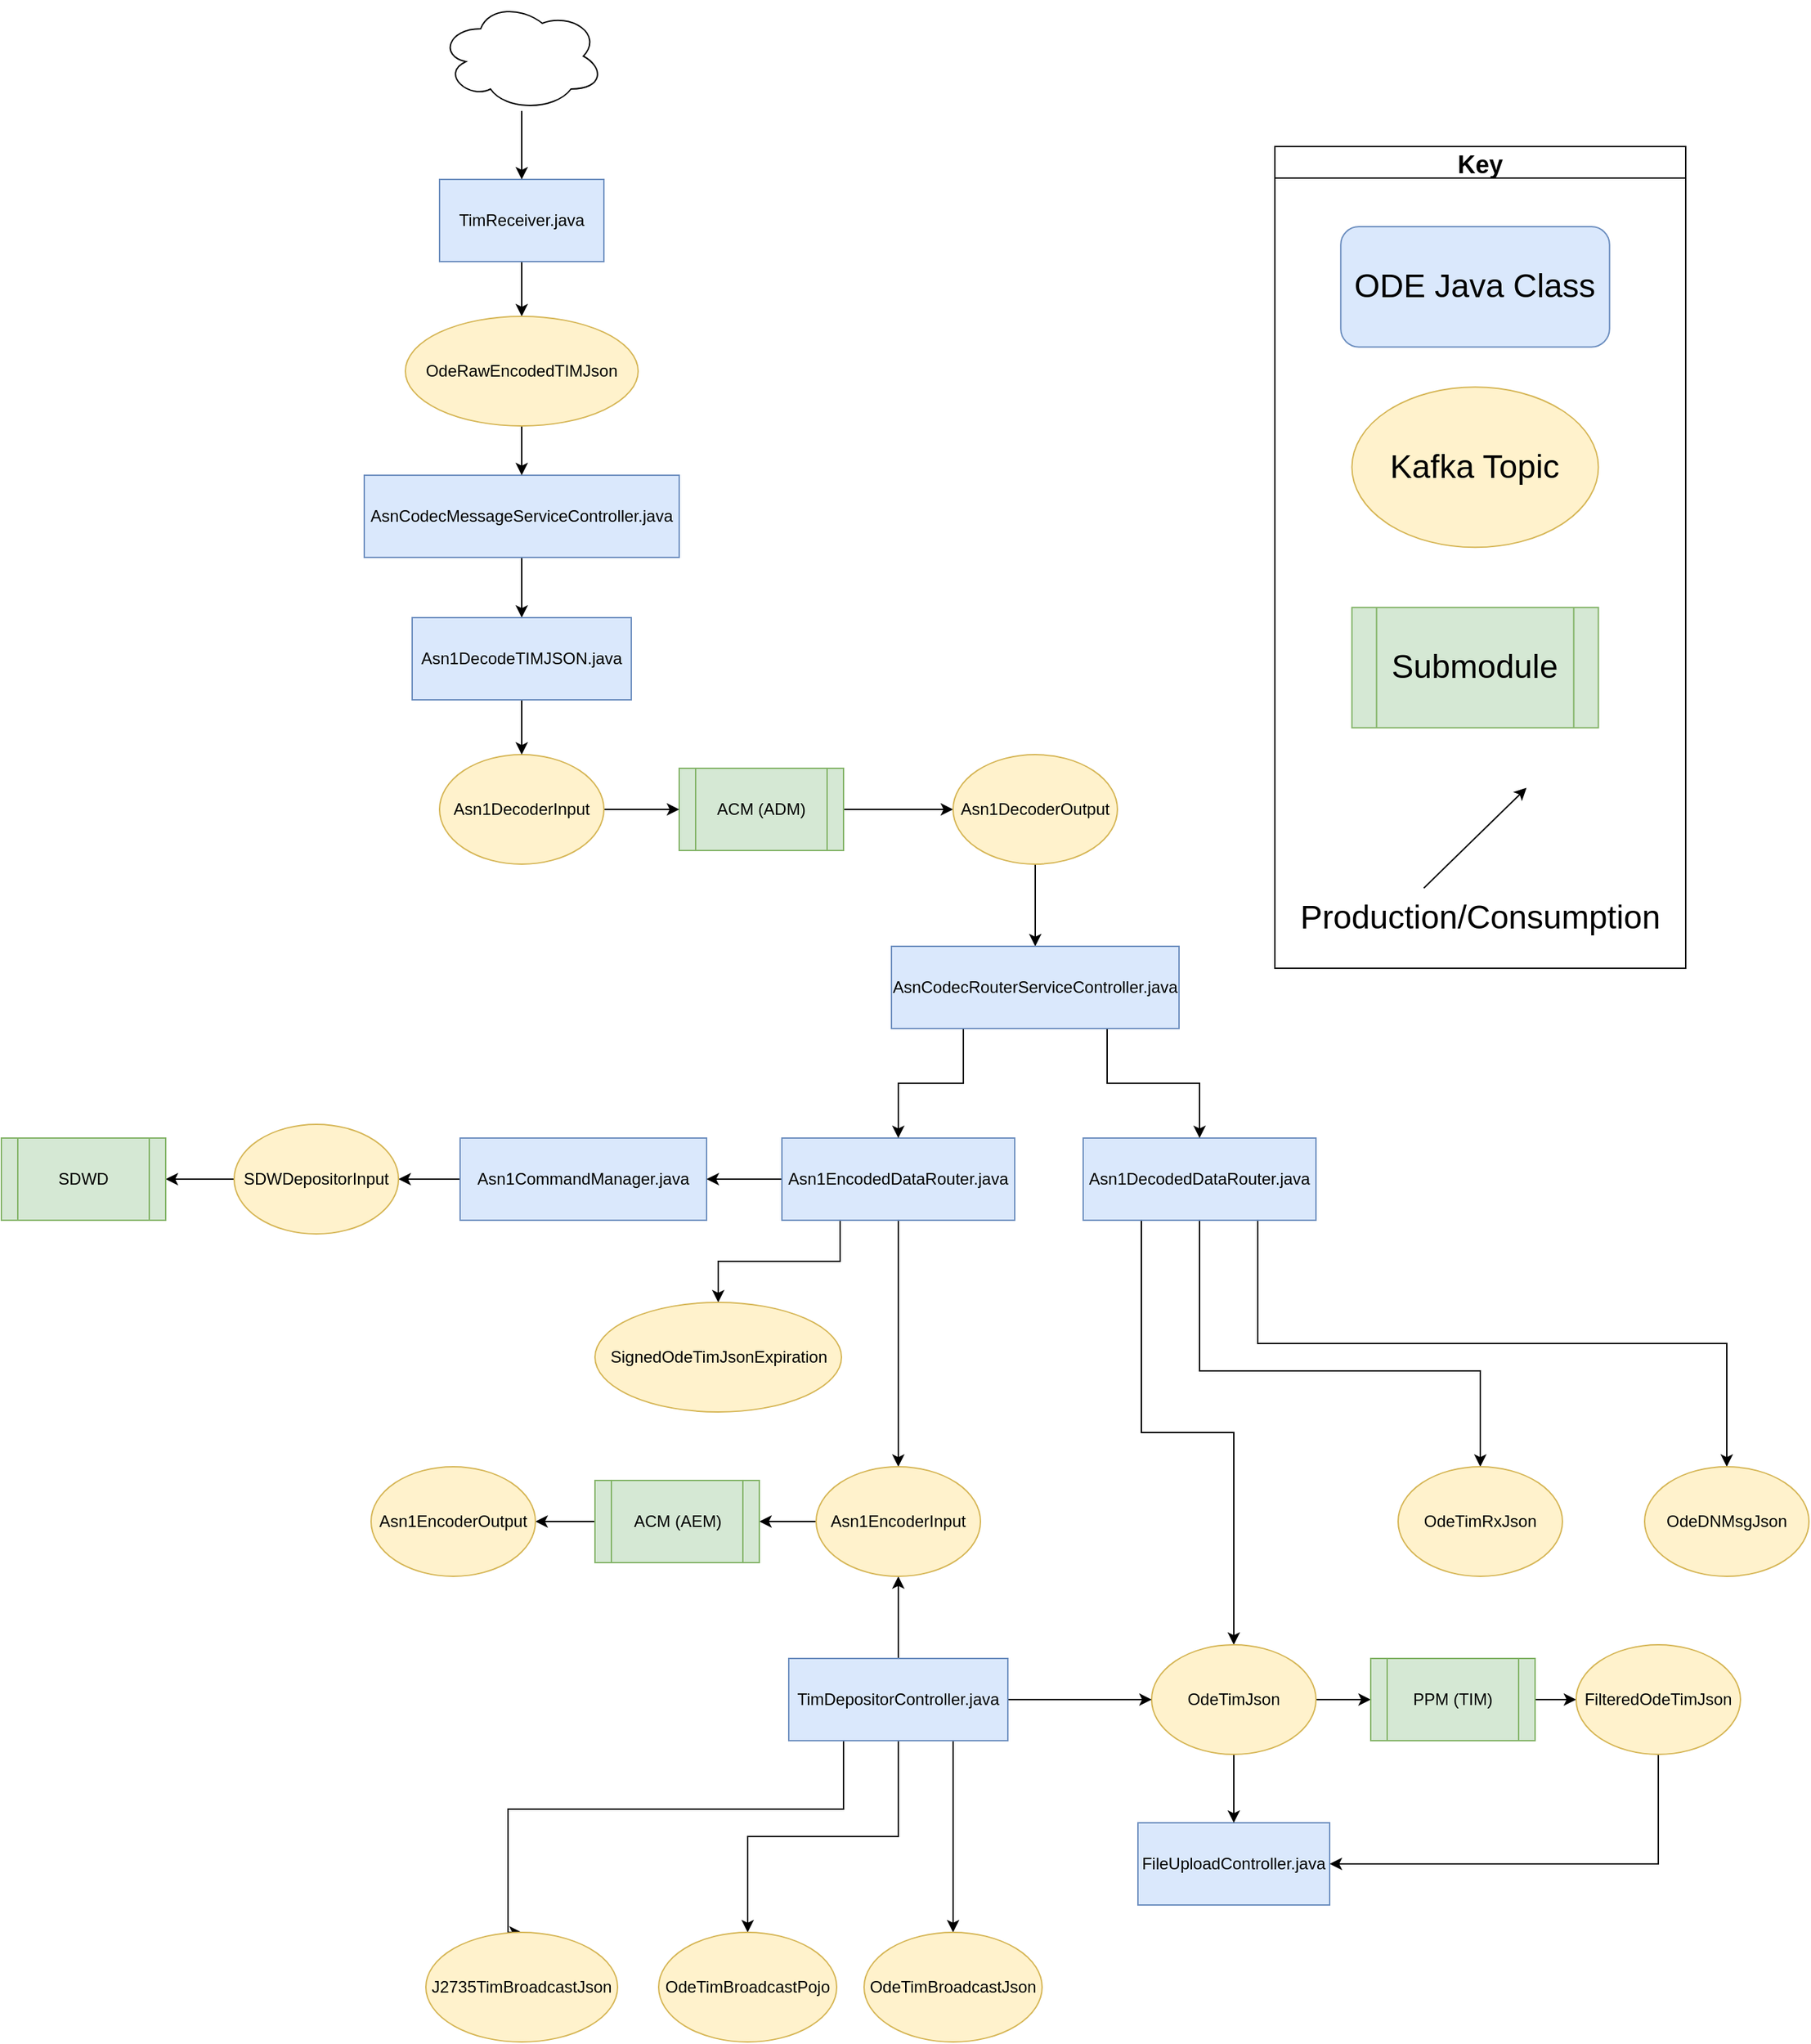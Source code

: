 <mxfile version="17.2.4" type="device"><diagram id="C5RBs43oDa-KdzZeNtuy" name="Page-1"><mxGraphModel dx="2048" dy="1933" grid="1" gridSize="10" guides="1" tooltips="1" connect="1" arrows="1" fold="1" page="1" pageScale="1" pageWidth="827" pageHeight="1169" math="0" shadow="0"><root><mxCell id="WIyWlLk6GJQsqaUBKTNV-0"/><mxCell id="WIyWlLk6GJQsqaUBKTNV-1" parent="WIyWlLk6GJQsqaUBKTNV-0"/><mxCell id="gxxZRGfVhdAJ79STQYsQ-71" style="edgeStyle=orthogonalEdgeStyle;rounded=0;orthogonalLoop=1;jettySize=auto;html=1;entryX=0.5;entryY=0;entryDx=0;entryDy=0;exitX=0.25;exitY=1;exitDx=0;exitDy=0;" parent="WIyWlLk6GJQsqaUBKTNV-1" source="8ujiRsxlkH-QBAE6qNTh-2" target="gxxZRGfVhdAJ79STQYsQ-70" edge="1"><mxGeometry relative="1" as="geometry"/></mxCell><mxCell id="jXXAGItoZEFWX7bIlFFn-27" style="edgeStyle=orthogonalEdgeStyle;rounded=0;orthogonalLoop=1;jettySize=auto;html=1;exitX=0.75;exitY=1;exitDx=0;exitDy=0;entryX=0.5;entryY=0;entryDx=0;entryDy=0;" parent="WIyWlLk6GJQsqaUBKTNV-1" source="8ujiRsxlkH-QBAE6qNTh-2" target="gxxZRGfVhdAJ79STQYsQ-66" edge="1"><mxGeometry relative="1" as="geometry"/></mxCell><mxCell id="jXXAGItoZEFWX7bIlFFn-34" style="edgeStyle=orthogonalEdgeStyle;rounded=0;orthogonalLoop=1;jettySize=auto;html=1;exitX=0.5;exitY=1;exitDx=0;exitDy=0;entryX=0.5;entryY=0;entryDx=0;entryDy=0;" parent="WIyWlLk6GJQsqaUBKTNV-1" source="8ujiRsxlkH-QBAE6qNTh-2" target="gxxZRGfVhdAJ79STQYsQ-67" edge="1"><mxGeometry relative="1" as="geometry"><Array as="points"><mxPoint x="125" y="10"/><mxPoint x="330" y="10"/></Array></mxGeometry></mxCell><mxCell id="8ujiRsxlkH-QBAE6qNTh-2" value="Asn1DecodedDataRouter.java" style="rounded=0;whiteSpace=wrap;html=1;fillColor=#dae8fc;strokeColor=#6c8ebf;" parent="WIyWlLk6GJQsqaUBKTNV-1" vertex="1"><mxGeometry x="40" y="-160" width="170" height="60" as="geometry"/></mxCell><mxCell id="gxxZRGfVhdAJ79STQYsQ-20" style="edgeStyle=orthogonalEdgeStyle;rounded=0;orthogonalLoop=1;jettySize=auto;html=1;entryX=0;entryY=0.5;entryDx=0;entryDy=0;" parent="WIyWlLk6GJQsqaUBKTNV-1" source="gxxZRGfVhdAJ79STQYsQ-5" target="gxxZRGfVhdAJ79STQYsQ-19" edge="1"><mxGeometry relative="1" as="geometry"/></mxCell><mxCell id="gxxZRGfVhdAJ79STQYsQ-5" value="ACM (ADM)" style="shape=process;whiteSpace=wrap;html=1;backgroundOutline=1;fillColor=#d5e8d4;strokeColor=#82b366;" parent="WIyWlLk6GJQsqaUBKTNV-1" vertex="1"><mxGeometry x="-255" y="-430" width="120" height="60" as="geometry"/></mxCell><mxCell id="_VHhroGQ1N4wH_tI7Nl9-2" style="edgeStyle=orthogonalEdgeStyle;rounded=0;orthogonalLoop=1;jettySize=auto;html=1;" parent="WIyWlLk6GJQsqaUBKTNV-1" source="gxxZRGfVhdAJ79STQYsQ-9" target="gxxZRGfVhdAJ79STQYsQ-62" edge="1"><mxGeometry relative="1" as="geometry"/></mxCell><mxCell id="gxxZRGfVhdAJ79STQYsQ-9" value="AsnCodecMessageServiceController.java" style="rounded=0;whiteSpace=wrap;html=1;fillColor=#dae8fc;strokeColor=#6c8ebf;" parent="WIyWlLk6GJQsqaUBKTNV-1" vertex="1"><mxGeometry x="-485" y="-644" width="230" height="60" as="geometry"/></mxCell><mxCell id="gxxZRGfVhdAJ79STQYsQ-18" style="edgeStyle=orthogonalEdgeStyle;rounded=0;orthogonalLoop=1;jettySize=auto;html=1;entryX=0;entryY=0.5;entryDx=0;entryDy=0;" parent="WIyWlLk6GJQsqaUBKTNV-1" source="gxxZRGfVhdAJ79STQYsQ-13" target="gxxZRGfVhdAJ79STQYsQ-5" edge="1"><mxGeometry relative="1" as="geometry"/></mxCell><mxCell id="gxxZRGfVhdAJ79STQYsQ-13" value="Asn1DecoderInput" style="ellipse;whiteSpace=wrap;html=1;fillColor=#fff2cc;strokeColor=#d6b656;" parent="WIyWlLk6GJQsqaUBKTNV-1" vertex="1"><mxGeometry x="-430" y="-440" width="120" height="80" as="geometry"/></mxCell><mxCell id="gxxZRGfVhdAJ79STQYsQ-116" style="edgeStyle=orthogonalEdgeStyle;rounded=0;orthogonalLoop=1;jettySize=auto;html=1;" parent="WIyWlLk6GJQsqaUBKTNV-1" source="gxxZRGfVhdAJ79STQYsQ-19" target="gxxZRGfVhdAJ79STQYsQ-105" edge="1"><mxGeometry relative="1" as="geometry"/></mxCell><mxCell id="gxxZRGfVhdAJ79STQYsQ-19" value="Asn1DecoderOutput" style="ellipse;whiteSpace=wrap;html=1;fillColor=#fff2cc;strokeColor=#d6b656;" parent="WIyWlLk6GJQsqaUBKTNV-1" vertex="1"><mxGeometry x="-55" y="-440" width="120" height="80" as="geometry"/></mxCell><mxCell id="gxxZRGfVhdAJ79STQYsQ-49" value="FileUploadController.java" style="rounded=0;whiteSpace=wrap;html=1;fillColor=#dae8fc;strokeColor=#6c8ebf;" parent="WIyWlLk6GJQsqaUBKTNV-1" vertex="1"><mxGeometry x="80" y="340" width="140" height="60" as="geometry"/></mxCell><mxCell id="gxxZRGfVhdAJ79STQYsQ-57" style="edgeStyle=orthogonalEdgeStyle;rounded=0;orthogonalLoop=1;jettySize=auto;html=1;entryX=0.5;entryY=0;entryDx=0;entryDy=0;" parent="WIyWlLk6GJQsqaUBKTNV-1" source="gxxZRGfVhdAJ79STQYsQ-58" target="gxxZRGfVhdAJ79STQYsQ-60" edge="1"><mxGeometry relative="1" as="geometry"/></mxCell><mxCell id="gxxZRGfVhdAJ79STQYsQ-58" value="TimReceiver.java" style="rounded=0;whiteSpace=wrap;html=1;fillColor=#dae8fc;strokeColor=#6c8ebf;" parent="WIyWlLk6GJQsqaUBKTNV-1" vertex="1"><mxGeometry x="-430" y="-860" width="120" height="60" as="geometry"/></mxCell><mxCell id="_VHhroGQ1N4wH_tI7Nl9-1" style="edgeStyle=orthogonalEdgeStyle;rounded=0;orthogonalLoop=1;jettySize=auto;html=1;" parent="WIyWlLk6GJQsqaUBKTNV-1" source="gxxZRGfVhdAJ79STQYsQ-60" target="gxxZRGfVhdAJ79STQYsQ-9" edge="1"><mxGeometry relative="1" as="geometry"/></mxCell><mxCell id="gxxZRGfVhdAJ79STQYsQ-60" value="OdeRawEncodedTIMJson" style="ellipse;whiteSpace=wrap;html=1;fillColor=#fff2cc;strokeColor=#d6b656;" parent="WIyWlLk6GJQsqaUBKTNV-1" vertex="1"><mxGeometry x="-455" y="-760" width="170" height="80" as="geometry"/></mxCell><mxCell id="gxxZRGfVhdAJ79STQYsQ-65" style="edgeStyle=orthogonalEdgeStyle;rounded=0;orthogonalLoop=1;jettySize=auto;html=1;entryX=0.5;entryY=0;entryDx=0;entryDy=0;" parent="WIyWlLk6GJQsqaUBKTNV-1" source="gxxZRGfVhdAJ79STQYsQ-62" target="gxxZRGfVhdAJ79STQYsQ-13" edge="1"><mxGeometry relative="1" as="geometry"/></mxCell><mxCell id="gxxZRGfVhdAJ79STQYsQ-62" value="Asn1DecodeTIMJSON.java" style="rounded=0;whiteSpace=wrap;html=1;fillColor=#dae8fc;strokeColor=#6c8ebf;" parent="WIyWlLk6GJQsqaUBKTNV-1" vertex="1"><mxGeometry x="-450" y="-540" width="160" height="60" as="geometry"/></mxCell><mxCell id="gxxZRGfVhdAJ79STQYsQ-66" value="OdeDNMsgJson" style="ellipse;whiteSpace=wrap;html=1;fillColor=#fff2cc;strokeColor=#d6b656;" parent="WIyWlLk6GJQsqaUBKTNV-1" vertex="1"><mxGeometry x="450" y="80" width="120" height="80" as="geometry"/></mxCell><mxCell id="gxxZRGfVhdAJ79STQYsQ-67" value="OdeTimRxJson" style="ellipse;whiteSpace=wrap;html=1;fillColor=#fff2cc;strokeColor=#d6b656;" parent="WIyWlLk6GJQsqaUBKTNV-1" vertex="1"><mxGeometry x="270" y="80" width="120" height="80" as="geometry"/></mxCell><mxCell id="jXXAGItoZEFWX7bIlFFn-13" style="edgeStyle=orthogonalEdgeStyle;rounded=0;orthogonalLoop=1;jettySize=auto;html=1;entryX=0;entryY=0.5;entryDx=0;entryDy=0;exitX=1;exitY=0.5;exitDx=0;exitDy=0;" parent="WIyWlLk6GJQsqaUBKTNV-1" source="gxxZRGfVhdAJ79STQYsQ-70" target="gxxZRGfVhdAJ79STQYsQ-85" edge="1"><mxGeometry relative="1" as="geometry"/></mxCell><mxCell id="jXXAGItoZEFWX7bIlFFn-14" style="edgeStyle=orthogonalEdgeStyle;rounded=0;orthogonalLoop=1;jettySize=auto;html=1;entryX=0.5;entryY=0;entryDx=0;entryDy=0;exitX=0.5;exitY=1;exitDx=0;exitDy=0;" parent="WIyWlLk6GJQsqaUBKTNV-1" source="gxxZRGfVhdAJ79STQYsQ-70" target="gxxZRGfVhdAJ79STQYsQ-49" edge="1"><mxGeometry relative="1" as="geometry"/></mxCell><mxCell id="gxxZRGfVhdAJ79STQYsQ-70" value="OdeTimJson" style="ellipse;whiteSpace=wrap;html=1;fillColor=#fff2cc;strokeColor=#d6b656;" parent="WIyWlLk6GJQsqaUBKTNV-1" vertex="1"><mxGeometry x="90" y="210" width="120" height="80" as="geometry"/></mxCell><mxCell id="gxxZRGfVhdAJ79STQYsQ-113" style="edgeStyle=orthogonalEdgeStyle;rounded=0;orthogonalLoop=1;jettySize=auto;html=1;entryX=0.5;entryY=1;entryDx=0;entryDy=0;" parent="WIyWlLk6GJQsqaUBKTNV-1" source="gxxZRGfVhdAJ79STQYsQ-74" target="gxxZRGfVhdAJ79STQYsQ-98" edge="1"><mxGeometry relative="1" as="geometry"/></mxCell><mxCell id="jXXAGItoZEFWX7bIlFFn-9" style="edgeStyle=orthogonalEdgeStyle;rounded=0;orthogonalLoop=1;jettySize=auto;html=1;entryX=0;entryY=0.5;entryDx=0;entryDy=0;" parent="WIyWlLk6GJQsqaUBKTNV-1" source="gxxZRGfVhdAJ79STQYsQ-74" target="gxxZRGfVhdAJ79STQYsQ-70" edge="1"><mxGeometry relative="1" as="geometry"/></mxCell><mxCell id="jXXAGItoZEFWX7bIlFFn-10" style="edgeStyle=orthogonalEdgeStyle;rounded=0;orthogonalLoop=1;jettySize=auto;html=1;entryX=0.5;entryY=0;entryDx=0;entryDy=0;exitX=0.25;exitY=1;exitDx=0;exitDy=0;" parent="WIyWlLk6GJQsqaUBKTNV-1" source="gxxZRGfVhdAJ79STQYsQ-74" target="gxxZRGfVhdAJ79STQYsQ-79" edge="1"><mxGeometry relative="1" as="geometry"><Array as="points"><mxPoint x="-135" y="330"/><mxPoint x="-380" y="330"/></Array></mxGeometry></mxCell><mxCell id="jXXAGItoZEFWX7bIlFFn-43" style="edgeStyle=orthogonalEdgeStyle;rounded=0;orthogonalLoop=1;jettySize=auto;html=1;entryX=0.5;entryY=0;entryDx=0;entryDy=0;exitX=0.5;exitY=1;exitDx=0;exitDy=0;" parent="WIyWlLk6GJQsqaUBKTNV-1" source="gxxZRGfVhdAJ79STQYsQ-74" target="jXXAGItoZEFWX7bIlFFn-42" edge="1"><mxGeometry relative="1" as="geometry"/></mxCell><mxCell id="jXXAGItoZEFWX7bIlFFn-45" style="edgeStyle=orthogonalEdgeStyle;rounded=0;orthogonalLoop=1;jettySize=auto;html=1;exitX=0.75;exitY=1;exitDx=0;exitDy=0;" parent="WIyWlLk6GJQsqaUBKTNV-1" source="gxxZRGfVhdAJ79STQYsQ-74" target="jXXAGItoZEFWX7bIlFFn-44" edge="1"><mxGeometry relative="1" as="geometry"/></mxCell><mxCell id="gxxZRGfVhdAJ79STQYsQ-74" value="TimDepositorController.java" style="rounded=0;whiteSpace=wrap;html=1;fillColor=#dae8fc;strokeColor=#6c8ebf;" parent="WIyWlLk6GJQsqaUBKTNV-1" vertex="1"><mxGeometry x="-175" y="220" width="160" height="60" as="geometry"/></mxCell><mxCell id="gxxZRGfVhdAJ79STQYsQ-79" value="J2735TimBroadcastJson" style="ellipse;whiteSpace=wrap;html=1;fillColor=#fff2cc;strokeColor=#d6b656;" parent="WIyWlLk6GJQsqaUBKTNV-1" vertex="1"><mxGeometry x="-440" y="420" width="140" height="80" as="geometry"/></mxCell><mxCell id="gxxZRGfVhdAJ79STQYsQ-88" style="edgeStyle=orthogonalEdgeStyle;rounded=0;orthogonalLoop=1;jettySize=auto;html=1;entryX=0;entryY=0.5;entryDx=0;entryDy=0;exitX=1;exitY=0.5;exitDx=0;exitDy=0;" parent="WIyWlLk6GJQsqaUBKTNV-1" source="gxxZRGfVhdAJ79STQYsQ-85" target="gxxZRGfVhdAJ79STQYsQ-86" edge="1"><mxGeometry relative="1" as="geometry"/></mxCell><mxCell id="gxxZRGfVhdAJ79STQYsQ-85" value="PPM (TIM)" style="shape=process;whiteSpace=wrap;html=1;backgroundOutline=1;fillColor=#d5e8d4;strokeColor=#82b366;" parent="WIyWlLk6GJQsqaUBKTNV-1" vertex="1"><mxGeometry x="250" y="220" width="120" height="60" as="geometry"/></mxCell><mxCell id="gxxZRGfVhdAJ79STQYsQ-87" style="edgeStyle=orthogonalEdgeStyle;rounded=0;orthogonalLoop=1;jettySize=auto;html=1;entryX=1;entryY=0.5;entryDx=0;entryDy=0;exitX=0.5;exitY=1;exitDx=0;exitDy=0;" parent="WIyWlLk6GJQsqaUBKTNV-1" source="gxxZRGfVhdAJ79STQYsQ-86" target="gxxZRGfVhdAJ79STQYsQ-49" edge="1"><mxGeometry relative="1" as="geometry"/></mxCell><mxCell id="gxxZRGfVhdAJ79STQYsQ-86" value="FilteredOdeTimJson" style="ellipse;whiteSpace=wrap;html=1;fillColor=#fff2cc;strokeColor=#d6b656;" parent="WIyWlLk6GJQsqaUBKTNV-1" vertex="1"><mxGeometry x="400" y="210" width="120" height="80" as="geometry"/></mxCell><mxCell id="gxxZRGfVhdAJ79STQYsQ-93" style="edgeStyle=orthogonalEdgeStyle;rounded=0;orthogonalLoop=1;jettySize=auto;html=1;entryX=1;entryY=0.5;entryDx=0;entryDy=0;" parent="WIyWlLk6GJQsqaUBKTNV-1" source="gxxZRGfVhdAJ79STQYsQ-91" target="gxxZRGfVhdAJ79STQYsQ-92" edge="1"><mxGeometry relative="1" as="geometry"/></mxCell><mxCell id="gxxZRGfVhdAJ79STQYsQ-91" value="Asn1CommandManager.java" style="rounded=0;whiteSpace=wrap;html=1;fillColor=#dae8fc;strokeColor=#6c8ebf;" parent="WIyWlLk6GJQsqaUBKTNV-1" vertex="1"><mxGeometry x="-415" y="-160" width="180" height="60" as="geometry"/></mxCell><mxCell id="gxxZRGfVhdAJ79STQYsQ-120" style="edgeStyle=orthogonalEdgeStyle;rounded=0;orthogonalLoop=1;jettySize=auto;html=1;entryX=1;entryY=0.5;entryDx=0;entryDy=0;" parent="WIyWlLk6GJQsqaUBKTNV-1" source="gxxZRGfVhdAJ79STQYsQ-92" target="gxxZRGfVhdAJ79STQYsQ-119" edge="1"><mxGeometry relative="1" as="geometry"/></mxCell><mxCell id="gxxZRGfVhdAJ79STQYsQ-92" value="SDWDepositorInput" style="ellipse;whiteSpace=wrap;html=1;fillColor=#fff2cc;strokeColor=#d6b656;" parent="WIyWlLk6GJQsqaUBKTNV-1" vertex="1"><mxGeometry x="-580" y="-170" width="120" height="80" as="geometry"/></mxCell><mxCell id="gxxZRGfVhdAJ79STQYsQ-95" style="edgeStyle=orthogonalEdgeStyle;rounded=0;orthogonalLoop=1;jettySize=auto;html=1;entryX=1;entryY=0.5;entryDx=0;entryDy=0;" parent="WIyWlLk6GJQsqaUBKTNV-1" source="gxxZRGfVhdAJ79STQYsQ-94" target="gxxZRGfVhdAJ79STQYsQ-91" edge="1"><mxGeometry relative="1" as="geometry"/></mxCell><mxCell id="gxxZRGfVhdAJ79STQYsQ-97" style="edgeStyle=orthogonalEdgeStyle;rounded=0;orthogonalLoop=1;jettySize=auto;html=1;exitX=0.25;exitY=1;exitDx=0;exitDy=0;" parent="WIyWlLk6GJQsqaUBKTNV-1" source="gxxZRGfVhdAJ79STQYsQ-94" target="gxxZRGfVhdAJ79STQYsQ-96" edge="1"><mxGeometry relative="1" as="geometry"/></mxCell><mxCell id="gxxZRGfVhdAJ79STQYsQ-112" style="edgeStyle=orthogonalEdgeStyle;rounded=0;orthogonalLoop=1;jettySize=auto;html=1;entryX=0.5;entryY=0;entryDx=0;entryDy=0;" parent="WIyWlLk6GJQsqaUBKTNV-1" source="gxxZRGfVhdAJ79STQYsQ-94" target="gxxZRGfVhdAJ79STQYsQ-98" edge="1"><mxGeometry relative="1" as="geometry"/></mxCell><mxCell id="gxxZRGfVhdAJ79STQYsQ-94" value="Asn1EncodedDataRouter.java" style="rounded=0;whiteSpace=wrap;html=1;fillColor=#dae8fc;strokeColor=#6c8ebf;" parent="WIyWlLk6GJQsqaUBKTNV-1" vertex="1"><mxGeometry x="-180" y="-160" width="170" height="60" as="geometry"/></mxCell><mxCell id="gxxZRGfVhdAJ79STQYsQ-96" value="SignedOdeTimJsonExpiration" style="ellipse;whiteSpace=wrap;html=1;fillColor=#fff2cc;strokeColor=#d6b656;" parent="WIyWlLk6GJQsqaUBKTNV-1" vertex="1"><mxGeometry x="-316.5" y="-40" width="180" height="80" as="geometry"/></mxCell><mxCell id="gxxZRGfVhdAJ79STQYsQ-114" style="edgeStyle=orthogonalEdgeStyle;rounded=0;orthogonalLoop=1;jettySize=auto;html=1;" parent="WIyWlLk6GJQsqaUBKTNV-1" source="gxxZRGfVhdAJ79STQYsQ-98" target="gxxZRGfVhdAJ79STQYsQ-100" edge="1"><mxGeometry relative="1" as="geometry"/></mxCell><mxCell id="gxxZRGfVhdAJ79STQYsQ-98" value="Asn1EncoderInput" style="ellipse;whiteSpace=wrap;html=1;fillColor=#fff2cc;strokeColor=#d6b656;" parent="WIyWlLk6GJQsqaUBKTNV-1" vertex="1"><mxGeometry x="-155" y="80" width="120" height="80" as="geometry"/></mxCell><mxCell id="gxxZRGfVhdAJ79STQYsQ-115" style="edgeStyle=orthogonalEdgeStyle;rounded=0;orthogonalLoop=1;jettySize=auto;html=1;" parent="WIyWlLk6GJQsqaUBKTNV-1" source="gxxZRGfVhdAJ79STQYsQ-100" target="gxxZRGfVhdAJ79STQYsQ-102" edge="1"><mxGeometry relative="1" as="geometry"/></mxCell><mxCell id="gxxZRGfVhdAJ79STQYsQ-100" value="ACM (AEM)" style="shape=process;whiteSpace=wrap;html=1;backgroundOutline=1;fillColor=#d5e8d4;strokeColor=#82b366;" parent="WIyWlLk6GJQsqaUBKTNV-1" vertex="1"><mxGeometry x="-316.5" y="90" width="120" height="60" as="geometry"/></mxCell><mxCell id="gxxZRGfVhdAJ79STQYsQ-102" value="Asn1EncoderOutput" style="ellipse;whiteSpace=wrap;html=1;fillColor=#fff2cc;strokeColor=#d6b656;" parent="WIyWlLk6GJQsqaUBKTNV-1" vertex="1"><mxGeometry x="-480" y="80" width="120" height="80" as="geometry"/></mxCell><mxCell id="gxxZRGfVhdAJ79STQYsQ-108" style="edgeStyle=orthogonalEdgeStyle;rounded=0;orthogonalLoop=1;jettySize=auto;html=1;entryX=0.5;entryY=0;entryDx=0;entryDy=0;exitX=0.75;exitY=1;exitDx=0;exitDy=0;" parent="WIyWlLk6GJQsqaUBKTNV-1" source="gxxZRGfVhdAJ79STQYsQ-105" target="8ujiRsxlkH-QBAE6qNTh-2" edge="1"><mxGeometry relative="1" as="geometry"/></mxCell><mxCell id="jXXAGItoZEFWX7bIlFFn-19" style="edgeStyle=orthogonalEdgeStyle;rounded=0;orthogonalLoop=1;jettySize=auto;html=1;entryX=0.5;entryY=0;entryDx=0;entryDy=0;exitX=0.25;exitY=1;exitDx=0;exitDy=0;" parent="WIyWlLk6GJQsqaUBKTNV-1" source="gxxZRGfVhdAJ79STQYsQ-105" target="gxxZRGfVhdAJ79STQYsQ-94" edge="1"><mxGeometry relative="1" as="geometry"/></mxCell><mxCell id="gxxZRGfVhdAJ79STQYsQ-105" value="AsnCodecRouterServiceController.java" style="rounded=0;whiteSpace=wrap;html=1;fillColor=#dae8fc;strokeColor=#6c8ebf;" parent="WIyWlLk6GJQsqaUBKTNV-1" vertex="1"><mxGeometry x="-100" y="-300" width="210" height="60" as="geometry"/></mxCell><mxCell id="gxxZRGfVhdAJ79STQYsQ-119" value="SDWD" style="shape=process;whiteSpace=wrap;html=1;backgroundOutline=1;fillColor=#d5e8d4;strokeColor=#82b366;" parent="WIyWlLk6GJQsqaUBKTNV-1" vertex="1"><mxGeometry x="-750" y="-160" width="120" height="60" as="geometry"/></mxCell><mxCell id="_VHhroGQ1N4wH_tI7Nl9-0" style="edgeStyle=orthogonalEdgeStyle;rounded=0;orthogonalLoop=1;jettySize=auto;html=1;" parent="WIyWlLk6GJQsqaUBKTNV-1" source="jXXAGItoZEFWX7bIlFFn-11" target="gxxZRGfVhdAJ79STQYsQ-58" edge="1"><mxGeometry relative="1" as="geometry"/></mxCell><mxCell id="jXXAGItoZEFWX7bIlFFn-11" value="" style="ellipse;shape=cloud;whiteSpace=wrap;html=1;" parent="WIyWlLk6GJQsqaUBKTNV-1" vertex="1"><mxGeometry x="-430" y="-990" width="120" height="80" as="geometry"/></mxCell><mxCell id="jXXAGItoZEFWX7bIlFFn-42" value="OdeTimBroadcastPojo" style="ellipse;whiteSpace=wrap;html=1;fillColor=#fff2cc;strokeColor=#d6b656;" parent="WIyWlLk6GJQsqaUBKTNV-1" vertex="1"><mxGeometry x="-270" y="420" width="130" height="80" as="geometry"/></mxCell><mxCell id="jXXAGItoZEFWX7bIlFFn-44" value="OdeTimBroadcastJson" style="ellipse;whiteSpace=wrap;html=1;fillColor=#fff2cc;strokeColor=#d6b656;" parent="WIyWlLk6GJQsqaUBKTNV-1" vertex="1"><mxGeometry x="-120" y="420" width="130" height="80" as="geometry"/></mxCell><mxCell id="_VHhroGQ1N4wH_tI7Nl9-4" value="" style="group" parent="WIyWlLk6GJQsqaUBKTNV-1" vertex="1" connectable="0"><mxGeometry x="180" y="-884" width="300" height="600" as="geometry"/></mxCell><mxCell id="_VHhroGQ1N4wH_tI7Nl9-5" value="&lt;font style=&quot;font-size: 24px&quot;&gt;Submodule&lt;/font&gt;" style="shape=process;whiteSpace=wrap;html=1;backgroundOutline=1;fillColor=#d5e8d4;strokeColor=#82b366;labelBackgroundColor=none;" parent="_VHhroGQ1N4wH_tI7Nl9-4" vertex="1"><mxGeometry x="56.25" y="336.585" width="180" height="87.805" as="geometry"/></mxCell><mxCell id="_VHhroGQ1N4wH_tI7Nl9-6" value="Key" style="swimlane;labelBackgroundColor=none;fontSize=18;" parent="_VHhroGQ1N4wH_tI7Nl9-4" vertex="1"><mxGeometry width="300.0" height="600" as="geometry"/></mxCell><mxCell id="_VHhroGQ1N4wH_tI7Nl9-7" value="&lt;font style=&quot;font-size: 24px&quot;&gt;Production/Consumption&lt;/font&gt;" style="text;html=1;strokeColor=none;fillColor=none;align=center;verticalAlign=middle;whiteSpace=wrap;rounded=0;labelBackgroundColor=none;" parent="_VHhroGQ1N4wH_tI7Nl9-6" vertex="1"><mxGeometry x="105" y="541.463" width="90" height="43.902" as="geometry"/></mxCell><mxCell id="_VHhroGQ1N4wH_tI7Nl9-8" value="" style="endArrow=classic;html=1;rounded=0;labelBackgroundColor=none;" parent="_VHhroGQ1N4wH_tI7Nl9-6" edge="1"><mxGeometry width="50" height="50" relative="1" as="geometry"><mxPoint x="108.75" y="541.463" as="sourcePoint"/><mxPoint x="183.75" y="468.293" as="targetPoint"/></mxGeometry></mxCell><mxCell id="_VHhroGQ1N4wH_tI7Nl9-9" value="&lt;font style=&quot;font-size: 24px&quot;&gt;Kafka Topic&lt;/font&gt;" style="ellipse;whiteSpace=wrap;html=1;fillColor=#fff2cc;strokeColor=#d6b656;labelBackgroundColor=none;" parent="_VHhroGQ1N4wH_tI7Nl9-6" vertex="1"><mxGeometry x="56.25" y="175.61" width="180" height="117.073" as="geometry"/></mxCell><mxCell id="_VHhroGQ1N4wH_tI7Nl9-10" value="&lt;font style=&quot;font-size: 24px&quot;&gt;ODE Java Class&lt;/font&gt;" style="rounded=1;whiteSpace=wrap;html=1;fillColor=#dae8fc;strokeColor=#6c8ebf;labelBackgroundColor=none;" parent="_VHhroGQ1N4wH_tI7Nl9-6" vertex="1"><mxGeometry x="48.13" y="58.54" width="196.25" height="87.8" as="geometry"/></mxCell></root></mxGraphModel></diagram></mxfile>